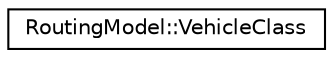 digraph "Graphical Class Hierarchy"
{
 // LATEX_PDF_SIZE
  edge [fontname="Helvetica",fontsize="10",labelfontname="Helvetica",labelfontsize="10"];
  node [fontname="Helvetica",fontsize="10",shape=record];
  rankdir="LR";
  Node0 [label="RoutingModel::VehicleClass",height=0.2,width=0.4,color="black", fillcolor="white", style="filled",URL="$structoperations__research_1_1_routing_model_1_1_vehicle_class.html",tooltip=" "];
}
